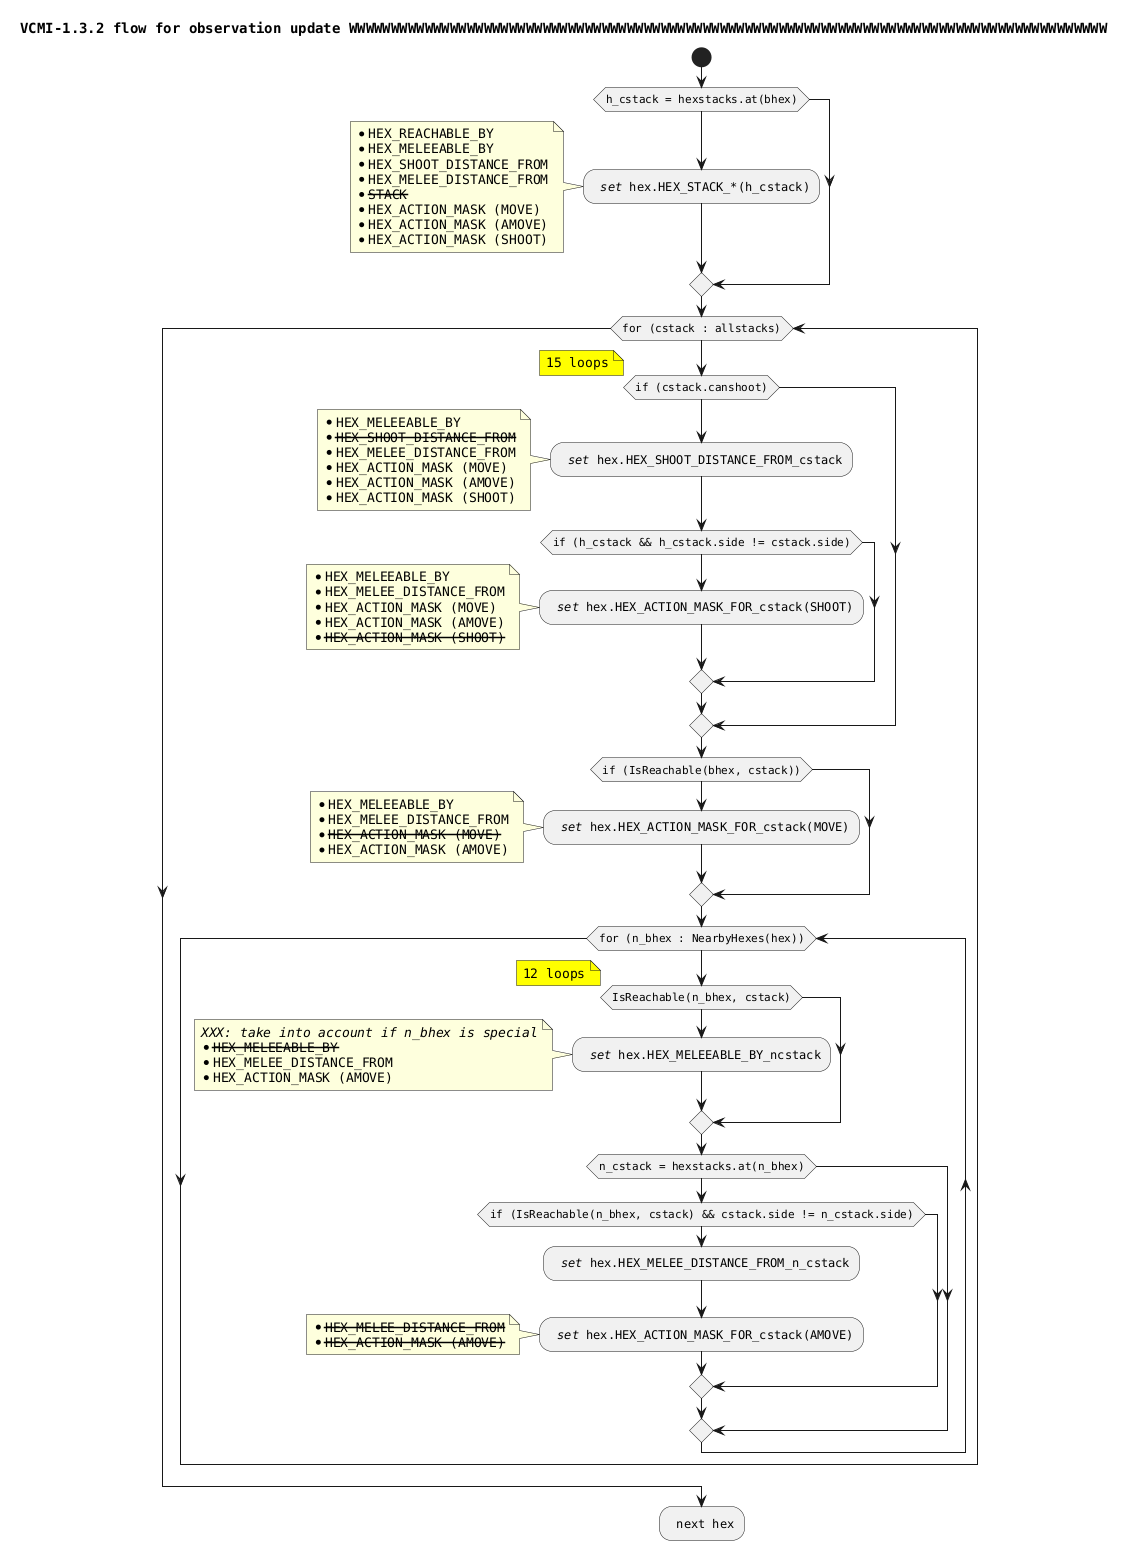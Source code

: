 @startuml "vcmi-1.32-obs-update-flow"
title "VCMI-1.3.2 flow for observation update WWWWWWWWWWWWWWWWWWWWWWWWWWWWWWWWWWWWWWWWWWWWWWWWWWWWWWWWWWWWWWWWWWWWWWWWWWWWWWWWWWWWWWWWWW"

start

skinparam DefaultFontName monospaced


if (h_cstack = hexstacks.at(bhex)) then
  : //set// hex.HEX_STACK_*(h_cstack);
  note
    * HEX_REACHABLE_BY
    * HEX_MELEEABLE_BY
    * HEX_SHOOT_DISTANCE_FROM
    * HEX_MELEE_DISTANCE_FROM
    * --STACK--
    * HEX_ACTION_MASK (MOVE)
    * HEX_ACTION_MASK (AMOVE)
    * HEX_ACTION_MASK (SHOOT)
  end note
endif

while (for (cstack : allstacks))
  if (if (cstack.canshoot)) then
    : //set// hex.HEX_SHOOT_DISTANCE_FROM_cstack;

    note
      * HEX_MELEEABLE_BY
      * --HEX_SHOOT_DISTANCE_FROM--
      * HEX_MELEE_DISTANCE_FROM
      * HEX_ACTION_MASK (MOVE)
      * HEX_ACTION_MASK (AMOVE)
      * HEX_ACTION_MASK (SHOOT)
    end note

    if (if (h_cstack && h_cstack.side != cstack.side)) then
      : //set// hex.HEX_ACTION_MASK_FOR_cstack(SHOOT);

      note
        * HEX_MELEEABLE_BY
        * HEX_MELEE_DISTANCE_FROM
        * HEX_ACTION_MASK (MOVE)
        * HEX_ACTION_MASK (AMOVE)
        * --HEX_ACTION_MASK (SHOOT)--
      end note
    endif
  endif
  note left #yellow: 15 loops

  if (if (IsReachable(bhex, cstack))) then
    : //set// hex.HEX_ACTION_MASK_FOR_cstack(MOVE);

    note
      * HEX_MELEEABLE_BY
      * HEX_MELEE_DISTANCE_FROM
      * --HEX_ACTION_MASK (MOVE)--
      * HEX_ACTION_MASK (AMOVE)
    end note
  endif

  while (for (n_bhex : NearbyHexes(hex)))
    if (IsReachable(n_bhex, cstack)) then
      : //set// hex.HEX_MELEEABLE_BY_ncstack;

      note
        //XXX: take into account if n_bhex is special//
        * --HEX_MELEEABLE_BY--
        * HEX_MELEE_DISTANCE_FROM
        * HEX_ACTION_MASK (AMOVE)
      end note
    endif
    note left #yellow: 12 loops

    if (n_cstack = hexstacks.at(n_bhex)) then
      if (if (IsReachable(n_bhex, cstack) && cstack.side != n_cstack.side)) then
        : //set// hex.HEX_MELEE_DISTANCE_FROM_n_cstack;
        : //set// hex.HEX_ACTION_MASK_FOR_cstack(AMOVE);

        note
          * --HEX_MELEE_DISTANCE_FROM--
          * --HEX_ACTION_MASK (AMOVE)--
        end note
      endif
    endif

  endwhile
endwhile
: next hex;
@enduml
